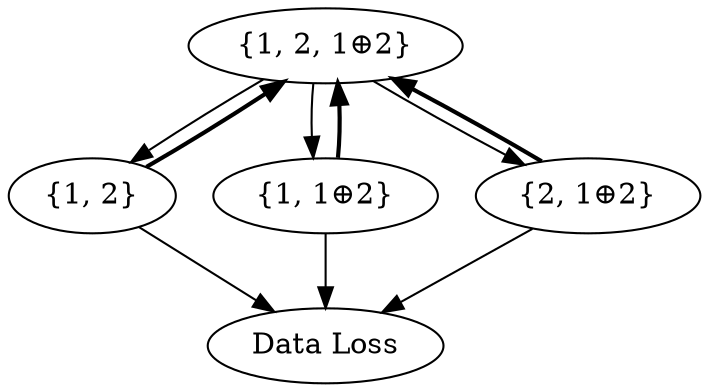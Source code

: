 digraph layouts {
      n0 [label="Data Loss"]
      n3 [label="{1, 2}"]
      n5 [label="{1, 1&#x2295;2}"]
      n6 [label="{2, 1&#x2295;2}"]
      n7 [label="{1, 2, 1&#x2295;2}"]
      rank=same; n3; n5; n6;
      n7 -> {n3 n5 n6}
      {n3 n5 n6} -> n7 [style="bold" constraint=false]
      {n3 n5 n6} -> n0
}